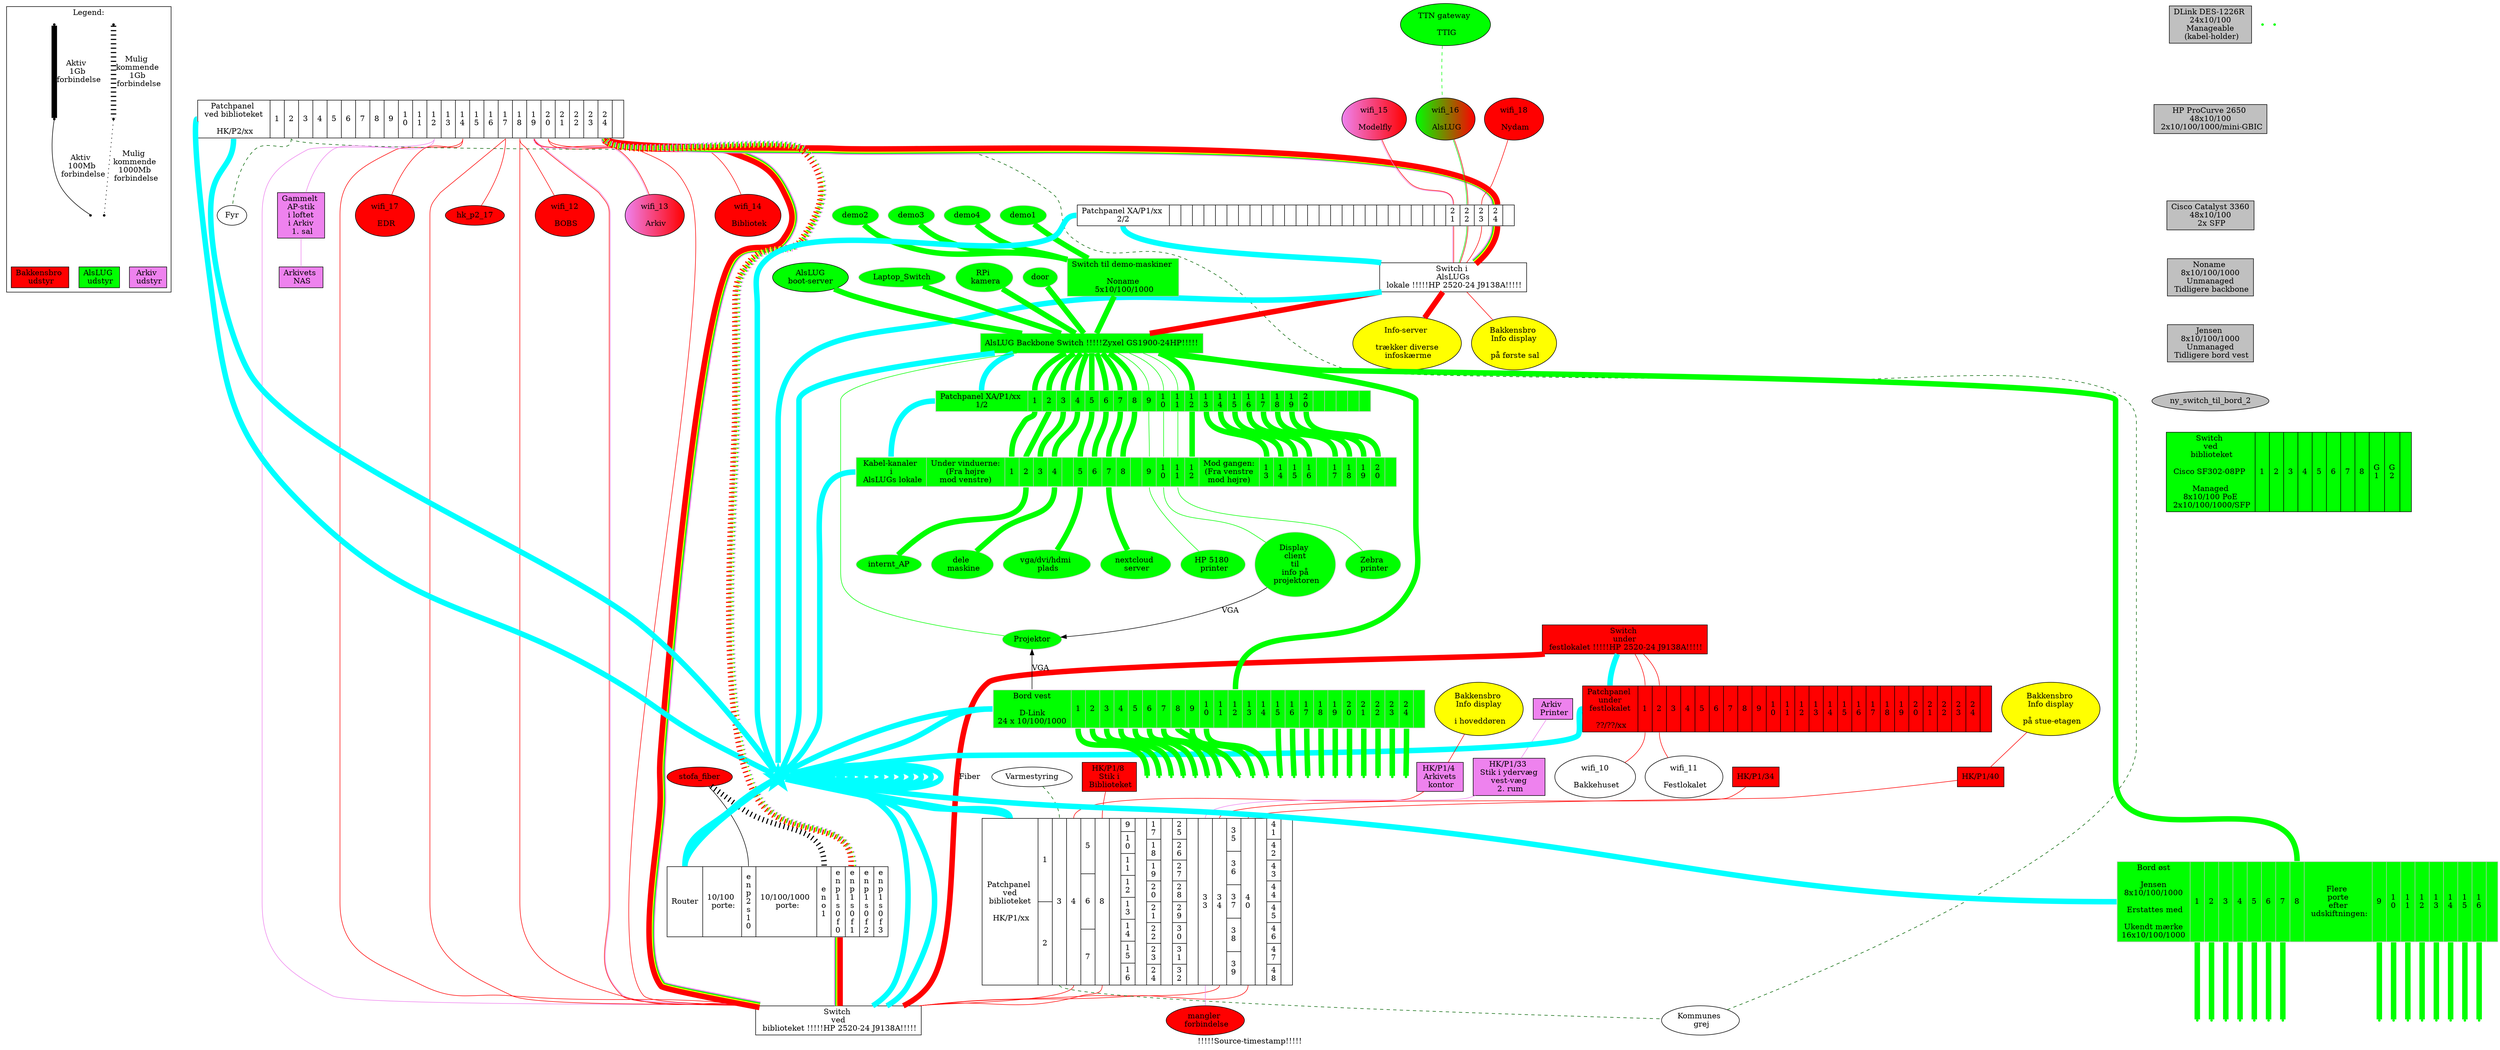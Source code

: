 digraph xxx {
  label = "!!!!!Source-timestamp!!!!!";
  edge [ dir=none ];
  subgraph cluster_legend {
    label = "Legend:";
    node [ shape=point ];
    legend_bakkensbro [ shape=box style=filled fillcolor=red label="Bakkensbro \n udstyr" ];
    legend_alslug     [ shape=box style=filled fillcolor=green label="AlsLUG \n udstyr" ];
    legend_arkiv      [ shape=box style=filled fillcolor=violet label="Arkiv \n udstyr" ];

    legend_pending_a -> legend_pending_b  [ penwidth=10 style=dotted label="Mulig \n kommende \n 1Gb \n forbindelse" ];
    legend_pending_b -> legend_pending_c  [ penwidth=1 style=dotted label="Mulig \n kommende \n 1000Mb \n forbindelse" ];
    
    legend_active_a -> legend_active_b [ penwidth=10 label="Aktiv \n 1Gb \n forbindelse"];
    legend_active_b -> legend_active_c [ penwidth=1 label="Aktiv \n 100Mb \n forbindelse"];
    
    { legend_active_c,legend_pending_c } -> { legend_alslug,legend_bakkensbro,legend_arkiv } [ color=invis ];
  }
  ////////////////////////////////////////////////////
  ////////////////////////////////////////////////////
  { // Arkivets grej/stik etc
  ////////////////////////////////////////////////////
  ////////////////////////////////////////////////////
    node [ shape=box style=filled fillcolor=violet ];
    arkiv_nas		[ label="Arkivets \n NAS" ];
    arkiv_stor_printer	[ label="Arkiv \n Printer" ];
    hk_p1_4		[ label="HK/P1/4 \n Arkivets \n kontor" ];
    hk_p1_33		[ label="HK/P1/33 \n Stik i ydervæg \n vest-væg \n 2. rum" ];
    hk_p2_12		[ label="Gammelt \n AP-stik \n i loftet \n i Arkiv \n 1. sal" ];
  }
  ////////////////////////////////////////////////////
  ////////////////////////////////////////////////////
  { // Udstyr i festlokale of bakkehuset
  ////////////////////////////////////////////////////
  ////////////////////////////////////////////////////
    node [ style=filled fillcolor=red ];
    festlokale_switch [ shape=record label="<head> Switch \n under \n festlokalet !!!!!HP 2520-24 J9138A!!!!!" ];
    festlokale_patchpanel [ shape="record" label="<head> Patchpanel \n under \n festlokalet \n\n ??/??/xx
						| <1> 1     | <2> 2     | <3> 3     | <4> 4     | <5> 5     | <6> 6     | <7> 7     | <8> 8
						| <9> 9     | <10> 1\n0 | <11> 1\n1 | <12> 1\n2 | <13> 1\n3 | <14> 1\n4 | <15> 1\n5 | <16> 1\n6
						| <17> 1\n7 | <18> 1\n8 | <19> 1\n9 | <20> 2\n0 | <21> 2\n1 | <22> 2\n2 | <23> 2\n3 | <24> 2\n4
						|"];
  }
  {
    festlokale_switch:1 -> festlokale_patchpanel:1 -> wifi_10 [ penwidth=1 color=red ];
    festlokale_switch:2 -> festlokale_patchpanel:2 -> wifi_11 [ penwidth=1 color=red ];
  }
  ////////////////////////////////////////////////////
  ////////////////////////////////////////////////////
  festlokale_switch:sfp1 -> husets_switch_1:sfp2 [ penwidth=10 color="red" label="Fiber" ];
  ////////////////////////////////////////////////////
  ////////////////////////////////////////////////////
  { // Udstyr i skabet ved biblioteket
  ////////////////////////////////////////////////////
  ////////////////////////////////////////////////////
    { // Kommunens forbindelser
      edge [ color=darkgreen style=dashed ];
      "Varmestyring" -> patchpanel_hk_p1:3 -> "Kommunes \n grej" -> patchpanel_hk_p2:2 -> "Fyr";
    }
    { // Internet forbindelser
      stofa_fiber [ style=filled fillcolor="red" ];
      stofa_fiber -> husets_router:enp2s10 [ penwidth=1  color=black style=filled ];
      stofa_fiber -> husets_router:eno1    [ penwidth=10 color=black style=dotted ];
    }

    edge [ dir=none penwidth=10 color=red ];
    node [ style=filled fillcolor=red ];
    husets_router [ shape=record label="<head> Router
						| 10/100 \n porte:
						| <enp2s10>  e\nn\np\n2\ns\n1\n0
						| 10/100/1000 \n porte:
						| <eno1>     e\nn\no\n1
						| <enp1s0f0> e\nn\np\n1\ns\n0\nf\n0
						| <enp1s0f1> e\nn\np\n1\ns\n0\nf\n1
						| <enp1s0f2> e\nn\np\n1\ns\n0\nf\n2
						| <enp1s0f3> e\nn\np\n1\ns\n0\nf\n3
						" ];
    patchpanel_hk_p1 [ shape="record" label="<head> Patchpanel \n ved \n biblioteket \n\n HK/P1/xx
						|{<1> 1     | <2> 2    }| <3> 3     | <4> 4     |{<5> 5     | <6> 6     | <7> 7    }| <8> 8     |
						|{<9> 9     | <10> 1\n0 | <11> 1\n1 | <12> 1\n2 | <13> 1\n3 | <14> 1\n4 | <15> 1\n5 | <16> 1\n6}|
						|{<17> 1\n7 | <18> 1\n8 | <19> 1\n9 | <20> 2\n0 | <21> 2\n1 | <22> 2\n2 | <23> 2\n3 | <24> 2\n4}|
						|{<25> 2\n5 | <26> 2\n6 | <27> 2\n7 | <28> 2\n8 | <29> 2\n9 | <30> 3\n0 | <31> 3\n1 | <32> 3\n2}|
						| <33> 3\n3 | <34> 3\n4 |{<35> 3\n5 | <36> 3\n6 | <37> 3\n7 | <38> 3\n8 | <39> 3\n9}| <40> 4\n0 |
						|{<41> 4\n1 | <42> 4\n2 | <43> 4\n3 | <44> 4\n4 | <45> 4\n5 | <46> 4\n6 | <47> 4\n7 | <48> 4\n8}|"];

    husets_switch_1 [ shape=record label="<head> Switch \n ved \n biblioteket !!!!!HP 2520-24 J9138A!!!!!" ];
    patchpanel_hk_p2 [ shape="record" label="<head> Patchpanel \n ved biblioteket \n\n HK/P2/xx
						| <1> 1     | <2> 2     | <3> 3     | <4> 4     | <5> 5     | <6> 6     | <7> 7     | <8> 8
						| <9> 9     | <10> 1\n0 | <11> 1\n1 | <12> 1\n2 | <13> 1\n3 | <14> 1\n4 | <15> 1\n5 | <16> 1\n6
						| <17> 1\n7 | <18> 1\n8 | <19> 1\n9 | <20> 2\n0 | <21> 2\n1 | <22> 2\n2 | <23> 2\n3 | <24> 2\n4
						|"];
    cisco_switch [ fillcolor=green shape=record label="<head> Switch \n ved \n biblioteket\n\nCisco SF302-08PP \n\n Managed \n 8x10/100 PoE \n 2x10/100/1000/SFP
						| <1> 1 | <2> 2 | <3> 3 | <4> 4 | <5> 5 | <6> 6 | <7> 7 | <8> 8 | <g1> G\n1 | <g2> G\n2
						|" ];
    {
      node [ shape=box style=filled ];
      hk_p1_8 [ fillcolor="red" label="HK/P1/8 \n Stik i \n Biblioteket" ];
      hk_p1_34 [ fillcolor="red" label="HK/P1/34" ];
      hk_p1_40 [ fillcolor="red" label="HK/P1/40" ];
    }
    husets_router:enp1s0f0 ->						husets_switch_1:g26							[ penwidth=10 color="violet:green:yellow:red" ];
  				hk_p1_8 -> patchpanel_hk_p1:8  ->	husets_switch_1:7							[ penwidth=1 ];
									husets_switch_1:9  -> patchpanel_hk_p2:12 -> hk_p2_12 -> arkiv_nas	[ penwidth=1 color=violet ];
  				hk_p1_34 -> patchpanel_hk_p1:34 ->	husets_switch_1:11							[ penwidth=1 ];
									husets_switch_1:13 -> patchpanel_hk_p2:17 -> hk_p2_17			[ penwidth=1 ];
    arkiv_stor_printer ->	hk_p1_33 -> patchpanel_hk_p1:33 ->	"mangler \n forbindelse"						[ penwidth=1 color=violet ];
    bakkensbro_info_stuen ->	hk_p1_40 -> patchpanel_hk_p1:40 ->	husets_switch_1:15							[ penwidth=1 ];
    bakkensbro_info_doer ->	hk_p1_4 -> patchpanel_hk_p1:4 ->	husets_switch_1:17							[ penwidth=1 ];
									husets_switch_1:19 -> patchpanel_hk_p2:19 ->			wifi_13	[ penwidth=1 color="violet:red" ];
									husets_switch_1:21 -> patchpanel_hk_p2:18 ->			wifi_12	[ penwidth=1 ];
							///////////////	husets_switch_1:22 er defekt ///////////////////////////////////
									husets_switch_1:23 -> patchpanel_hk_p2:20 ->			wifi_14	[ penwidth=1 ];
									husets_switch_1:24 -> patchpanel_hk_p2:14 ->			wifi_17	[ penwidth=1 ];
  }
  ////////////////////////////////////////////////////
  ////////////////////////////////////////////////////
  husets_switch_1:sfp1 -> patchpanel_hk_p2:24 -> patchpanel_xa_p1__2:24 -> husets_switch_2:sfp2 [ penwidth=10 color="violet:green:yellow:red" ];
  ////////////////////////////////////////////////////
  ////////////////////////////////////////////////////
  { // Udstyr hos AlsLUG
  ////////////////////////////////////////////////////
  ////////////////////////////////////////////////////
  }
  ////////////////////////////////////////////////////
  ////////////////////////////////////////////////////
  edge [ dir=none penwidth=100 ];
  node [ style=filled fillcolor=red ];
  husets_switch_2 [ shape=record label="<head> Switch i \n AlsLUGs \n lokale !!!!!HP 2520-24 J9138A!!!!!" ];
  wifi_10 [ label=" wifi_10 \n\n Bakkehuset"  ];
  wifi_11 [ label=" wifi_11 \n\n Festlokalet" ];
  wifi_12 [ label=" wifi_12 \n\n BOBS"        ];
  wifi_13 [ label=" wifi_13 \n\n Arkiv"       fillcolor="violet:red"	];
  wifi_14 [ label=" wifi_14 \n\n Bibliotek"   ];
  wifi_15 [ label=" wifi_15 \n\n Modelfly"    fillcolor="violet:red"	];
  wifi_16 [ label=" wifi_16 \n\n AlsLUG"      fillcolor="green:red"	];
  wifi_17 [ label=" wifi_17 \n\n EDR"         ];
  wifi_18 [ label=" wifi_18 \n\n Nydam"       ];
  
  node [ style=filled fillcolor=green ];
  AlsLUG_TTIG           [ label="TTN gateway \n\n TTIG"                                                        ];
  bakkensbro_info_doer  [ style=filled fillcolor=yellow label="Bakkensbro \n Info display \n\n i hoveddøren"   ];
  bakkensbro_info_stuen [ style=filled fillcolor=yellow label="Bakkensbro \n Info display \n\n på stue-etagen" ];
  bakkensbro_info_1_sal [ style=filled fillcolor=yellow label="Bakkensbro \n Info display \n\n på første sal"  ];
  info_server           [ style=filled fillcolor=yellow label="Info-server \n\n trækker diverse \n infoskærme" ];
//  alslug_router [ shape=record label="<head> AlsLUG bridge
//						| 10/100 \n porte:
//						| <enp1s12>    e\nn\np\n1\ns\n1\n2
//						| 10/100/1000 \n porte:
//						| <eno1>       e\nn\no\n1
//						| <bakkensbro> bakkensbro\nkommer\n senere
//						| <g_wan>      Gbit Wan\nkommer\n senere
//						|" ];
  husets_router:enp1s0f1 -> patchpanel_hk_p2:24 [ style=dotted penwidth=10 color="violet:green:yellow:red" ];
  alslug_gl_bootserver [ label="AlsLUG\nboot-server" ];
  {
    edge [ color=green style=solid penwidth=10 ];
    node [ color=gray ];
							alslug_backbone_switch:1 ->	patchpanel_xa_p1__1:1	-> alslug_kabelkanaler:1;
							alslug_backbone_switch:2 ->	patchpanel_xa_p1__1:2	-> alslug_kabelkanaler:2 -> internt_AP;
							alslug_backbone_switch:3 ->	patchpanel_xa_p1__1:3	-> alslug_kabelkanaler:3;
							alslug_backbone_switch:4 ->	patchpanel_xa_p1__1:4	-> alslug_kabelkanaler:4 -> "dele \n maskine";
							alslug_backbone_switch:5 ->	patchpanel_xa_p1__1:5	-> alslug_kabelkanaler:5 -> "vga/dvi/hdmi \n plads";
							alslug_backbone_switch:6 ->	patchpanel_xa_p1__1:6	-> alslug_kabelkanaler:6;
							alslug_backbone_switch:7 ->	patchpanel_xa_p1__1:7	-> alslug_kabelkanaler:7 -> "nextcloud \n server";
							alslug_backbone_switch:8 ->	patchpanel_xa_p1__1:8	-> alslug_kabelkanaler:8;
							alslug_backbone_switch:9 ->	patchpanel_xa_p1__1:9	-> alslug_kabelkanaler:9  -> alslug_hp5180 [penwidth=1];
							alslug_backbone_switch:10 ->	patchpanel_xa_p1__1:10	-> alslug_kabelkanaler:10 -> alslug_projektor_client [penwidth=1];
							alslug_backbone_switch:11 ->	patchpanel_xa_p1__1:11	-> alslug_kabelkanaler:11 -> alslug_zebra [penwidth=1];
							alslug_backbone_switch:12 ->	patchpanel_xa_p1__1:12	-> alslug_kabelkanaler:12;
											patchpanel_xa_p1__1:13	-> alslug_kabelkanaler:13;
											patchpanel_xa_p1__1:14	-> alslug_kabelkanaler:14;
											patchpanel_xa_p1__1:15	-> alslug_kabelkanaler:15;
											patchpanel_xa_p1__1:16	-> alslug_kabelkanaler:16;
											patchpanel_xa_p1__1:17	-> alslug_kabelkanaler:17;
											patchpanel_xa_p1__1:18	-> alslug_kabelkanaler:18;
											patchpanel_xa_p1__1:19	-> alslug_kabelkanaler:19;
											patchpanel_xa_p1__1:20	-> alslug_kabelkanaler:20;
				Laptop_Switch ->	alslug_backbone_switch:15;
				RPi_camera ->		alslug_backbone_switch:17;
				door->			alslug_backbone_switch:18;
	{ demo1, demo2, demo3, demo4 } -> switch_5p ->	alslug_backbone_switch:19;
							alslug_backbone_switch:20	-> alslug_projektor [penwidth=1];
							alslug_backbone_switch:21	-> bord_1:12;
							alslug_backbone_switch:22	-> bord_2:8;
				alslug_gl_bootserver ->	alslug_backbone_switch:23;
		///////////////	alslug_router:eno1 ->	alslug_backbone_switch:24; ////////////////////////
  }
  alslug_hp5180 [ label="HP 5180 \n printer" ]
  alslug_zebra [ label="Zebra \n printer" ]
  RPi_camera [ label="RPi \n kamera" ]
 
  {
    // Udstyr som pt ikke bruges
    node [ style=filled fillcolor=gray ];
    dlink_switch_24p       [ shape=box label="DLink DES-1226R \n 24x10/100 \n Manageable \n (kabel-holder)"];
    hp_procurve_switch_48p [ shape=box label="HP ProCurve 2650 \n 48x10/100 \n 2x10/100/1000/mini-GBIC"];
    switch_48p_poe         [ shape=box label="Cisco Catalyst 3360\n 48x10/100 \n 2x SFP"];
    switch_5p              [ shape=box label="Switch til demo-maskiner \n\n Noname \n 5x10/100/1000" ];
    switch_8p              [ shape=box label="Noname \n 8x10/100/1000 \n Unmanaged \n Tidligere backbone" ];
    switch_8p_vest         [ shape=box label="Jensen \n 8x10/100/1000 \n Unmanaged \n Tidligere bord vest" ];
  
    dlink_switch_24p -> hp_procurve_switch_48p -> switch_48p_poe -> switch_8p -> switch_8p_vest -> ny_switch_til_bord_2 -> cisco_switch:head [ color=invis ];
  }
  
  // Husets forbindelser
  edge  [ color=red style=solid ];

								///////////////	husets_switch_2:sfp1	-> alslug_router:enp1s12	[ penwidth=10 ];
										husets_switch_2:sfp1	-> alslug_backbone_switch:24	[ penwidth=10 ];
										husets_switch_2:g26	-> info_server			[ penwidth=10 ];
					wifi_15 -> patchpanel_xa_p1__2:21 ->	husets_switch_2:21					[ penwidth=1 color="violet:red" ];
					wifi_16 -> patchpanel_xa_p1__2:22 ->	husets_switch_2:23					[ penwidth=1 color="green:red" ];
					wifi_18 -> patchpanel_xa_p1__2:23 ->	husets_switch_2:24					[ penwidth=1 ];
										husets_switch_2:1	-> bakkensbro_info_1_sal	[ penwidth=1 ];

  // Interne forbindelser
  edge [ color=green style=solid penwidth=10 ];
  node [ shape=point ];

  AlsLUG_TTIG -> wifi_16 [ penwidth=1 style=dashed ];
  
//  subgraph cluster_internt_i_alslug {
  {
    label = "Udstyr koblet til skabet i AlsLUG's lokale";
    edge [ color=green style=solid penwidth=10 ];
    node [ color=green shape=point ];

    alslug_backbone_switch [ shape=record label="<head> AlsLUG Backbone Switch !!!!!Zyxel GS1900-24HP!!!!!"];
    patchpanel_xa_p1__1    [ shape="record" label="<head> Patchpanel XA/P1/xx \n 1/2 \n
						| <1> 1     | <2> 2     | <3> 3     | <4> 4     | <5> 5     | <6> 6     | <7> 7     | <8> 8
						| <9> 9     | <10> 1\n0 | <11> 1\n1 | <12> 1\n2 | <13> 1\n3 | <14> 1\n4 | <15> 1\n5 | <16> 1\n6
						| <17> 1\n7 | <18> 1\n8 | <19> 1\n9 | <20> 2\n0 | <21>      | <22>      | <23>      | <24>
						|"];
    patchpanel_xa_p1__2 [ shape="record" label="<head> Patchpanel XA/P1/xx \n 2/2 \n
						| | | | | | | | | | | | | | | | | | | | | | | | | <21> 2\n1 | <22> 2\n2 | <23> 2\n3 | <24> 2\n4
						|"];
    alslug_kabelkanaler [ shape=record label="<head> Kabel-kanaler \n i \n AlsLUGs lokale
						| Under vinduerne:\n(Fra højre\nmod venstre)
						| <1> 1 | <2> 2 | <3> 3 | <4> 4 || <5> 5 | <6> 6 | <7> 7 | <8> 8 || <9> 9 | <10> 1\n0 | <11> 1\n1 | <12>1\n2
						| Mod gangen:\n(Fra venstre\nmod højre)
						| <13> 1\n3 | <14> 1\n4 | <15> 1\n5 | <16> 1\n6 || <17> 1\n7 | <18> 1\n8 | <19> 1\n9 | <20> 2\n0
						|"];
    alslulg_hp5180				[ label="AlsLUG \n\n Hp 5180 \n printer"];
    alslulg_zebra				[ label="AlsLUG \n\n Zebra \n label \n printer"];
    alslug_projektor				[ label="Projektor" ];
    alslug_projektor_client			[ label="Display \n client \n til \n info på \n projektoren" ];
    alslug_projektor_client -> alslug_projektor	[ color=black penwidth=1 label="VGA" dir=forward ];
    alslug_projektor -> bord_1:head		[ color=black penwidth=1 label="VGA" dir=back ];
    bord_1 [ shape=record label="<head> Bord vest\n\nD-Link\n24 x 10/100/1000
						| <1> 1     | <2> 2     | <3> 3     | <4> 4     | <5> 5     | <6> 6     | <7> 7     | <8> 8
						| <9> 9     | <10> 1\n0 | <11> 1\n1 | <12> 1\n2 | <13> 1\n3 | <14> 1\n4 | <15> 1\n5 | <16> 1\n6
						| <17> 1\n7 | <18> 1\n8 | <19> 1\n9 | <20> 2\n0 | <21> 2\n1 | <22> 2\n2 | <23> 2\n3 | <24> 2\n4
						|"];
    bord_1:1 -> _bord_1_1;
    bord_1:2 -> _bord_1_2;
    bord_1:3 -> _bord_1_3;
    bord_1:4 -> _bord_1_4;
    bord_1:5 -> _bord_1_5;
    bord_1:6 -> _bord_1_6;
    bord_1:7 -> _bord_1_7;
    bord_1:8 -> _bord_1_8;
    bord_1:9 -> _bord_1_9;
    bord_1:10 -> _bord_1_10;

    bord_1:15 -> _bord_1_15;
    bord_1:16 -> _bord_1_16;
    bord_1:17 -> _bord_1_17;
    bord_1:18 -> _bord_1_18;
    bord_1:19 -> _bord_1_19;
    bord_1:20 -> _bord_1_20;
    bord_1:21 -> _bord_1_21;
    bord_1:22 -> _bord_1_22;
    bord_1:23 -> _bord_1_23;
    bord_1:24 -> _bord_1_24;

    bord_2 [ shape=record label="<head> Bord øst\n\nJensen\n8x10/100/1000\n\n Erstattes med\n\nUkendt mærke\n16x10/100/1000
						| <1> 1     | <2> 2     | <3> 3     | <4> 4     | <5> 5     | <6> 6     | <7> 7     | <8> 8
						| Flere \n porte \n efter \n udskiftningen:
						| <9> 9     | <10> 1\n0 | <11> 1\n1 | <12> 1\n2 | <13> 1\n3 | <14> 1\n4 | <15> 1\n5 | <16> 1\n6
						|"];
    bord_2:1 -> _bord_2_1;
    bord_2:2 -> _bord_2_2;
    bord_2:3 -> _bord_2_3;
    bord_2:4 -> _bord_2_4;
    bord_2:5 -> _bord_2_5;
    bord_2:6 -> _bord_2_6;
    bord_2:7 -> _bord_2_7;
//  bord_2:8 -> _bord_2_8;
    bord_2:9 -> _bord_2_9;
    bord_2:10 -> _bord_2_10;
    bord_2:11 -> _bord_2_11;
    bord_2:12 -> _bord_2_12;
    bord_2:13 -> _bord_2_13;
    bord_2:14 -> _bord_2_14;
    bord_2:15 -> _bord_2_15;
    bord_2:16 -> _bord_2_16;
  }

  edge [ color=invis ];  node [ shape=point ];
//  edge [ color=cyan ];   node [ shape=star label="" color=cyan fillcolor=cyan style=filled ];

  {
    edge [ color=invis ];   node [ shape=point ];
//    edge [ color=cyan ];   node [ shape=star label="" color=cyan fillcolor=cyan style=filled ];
  }

  AlsLUG_TTIG -> wifi_16 -> patchpanel_xa_p1__2:head;
//  subgraph cluster_internt_i_alslug {
  {
//    edge [ color=invis ];  node [ shape=point ];
    edge [ color=cyan ];   node [ shape=star label="" color=cyan fillcolor=cyan style=filled ];
    festlokale_switch:head						->
    festlokale_patchpanel:head						-> __________ -> __________ -> __________ -> __________ ->
    husets_router:head							-> __________ -> __________ -> __________ ->
    patchpanel_hk_p1:head						-> __________ -> __________ -> __________ ->
    husets_switch_1:head						-> __________ -> 
    patchpanel_hk_p2:head						-> __________ -> __________ -> __________ -> __________ -> __________ -> __________ ->
    patchpanel_xa_p1__2:head						->
    husets_switch_2:head						-> __________ -> __________ -> __________ ->
    alslug_backbone_switch:head						->
    patchpanel_xa_p1__1:head						->
    alslug_kabelkanaler:head						-> __________ -> __________ ->
    bord_1:head								-> __________ ->
    bord_2:head;
  }
}

